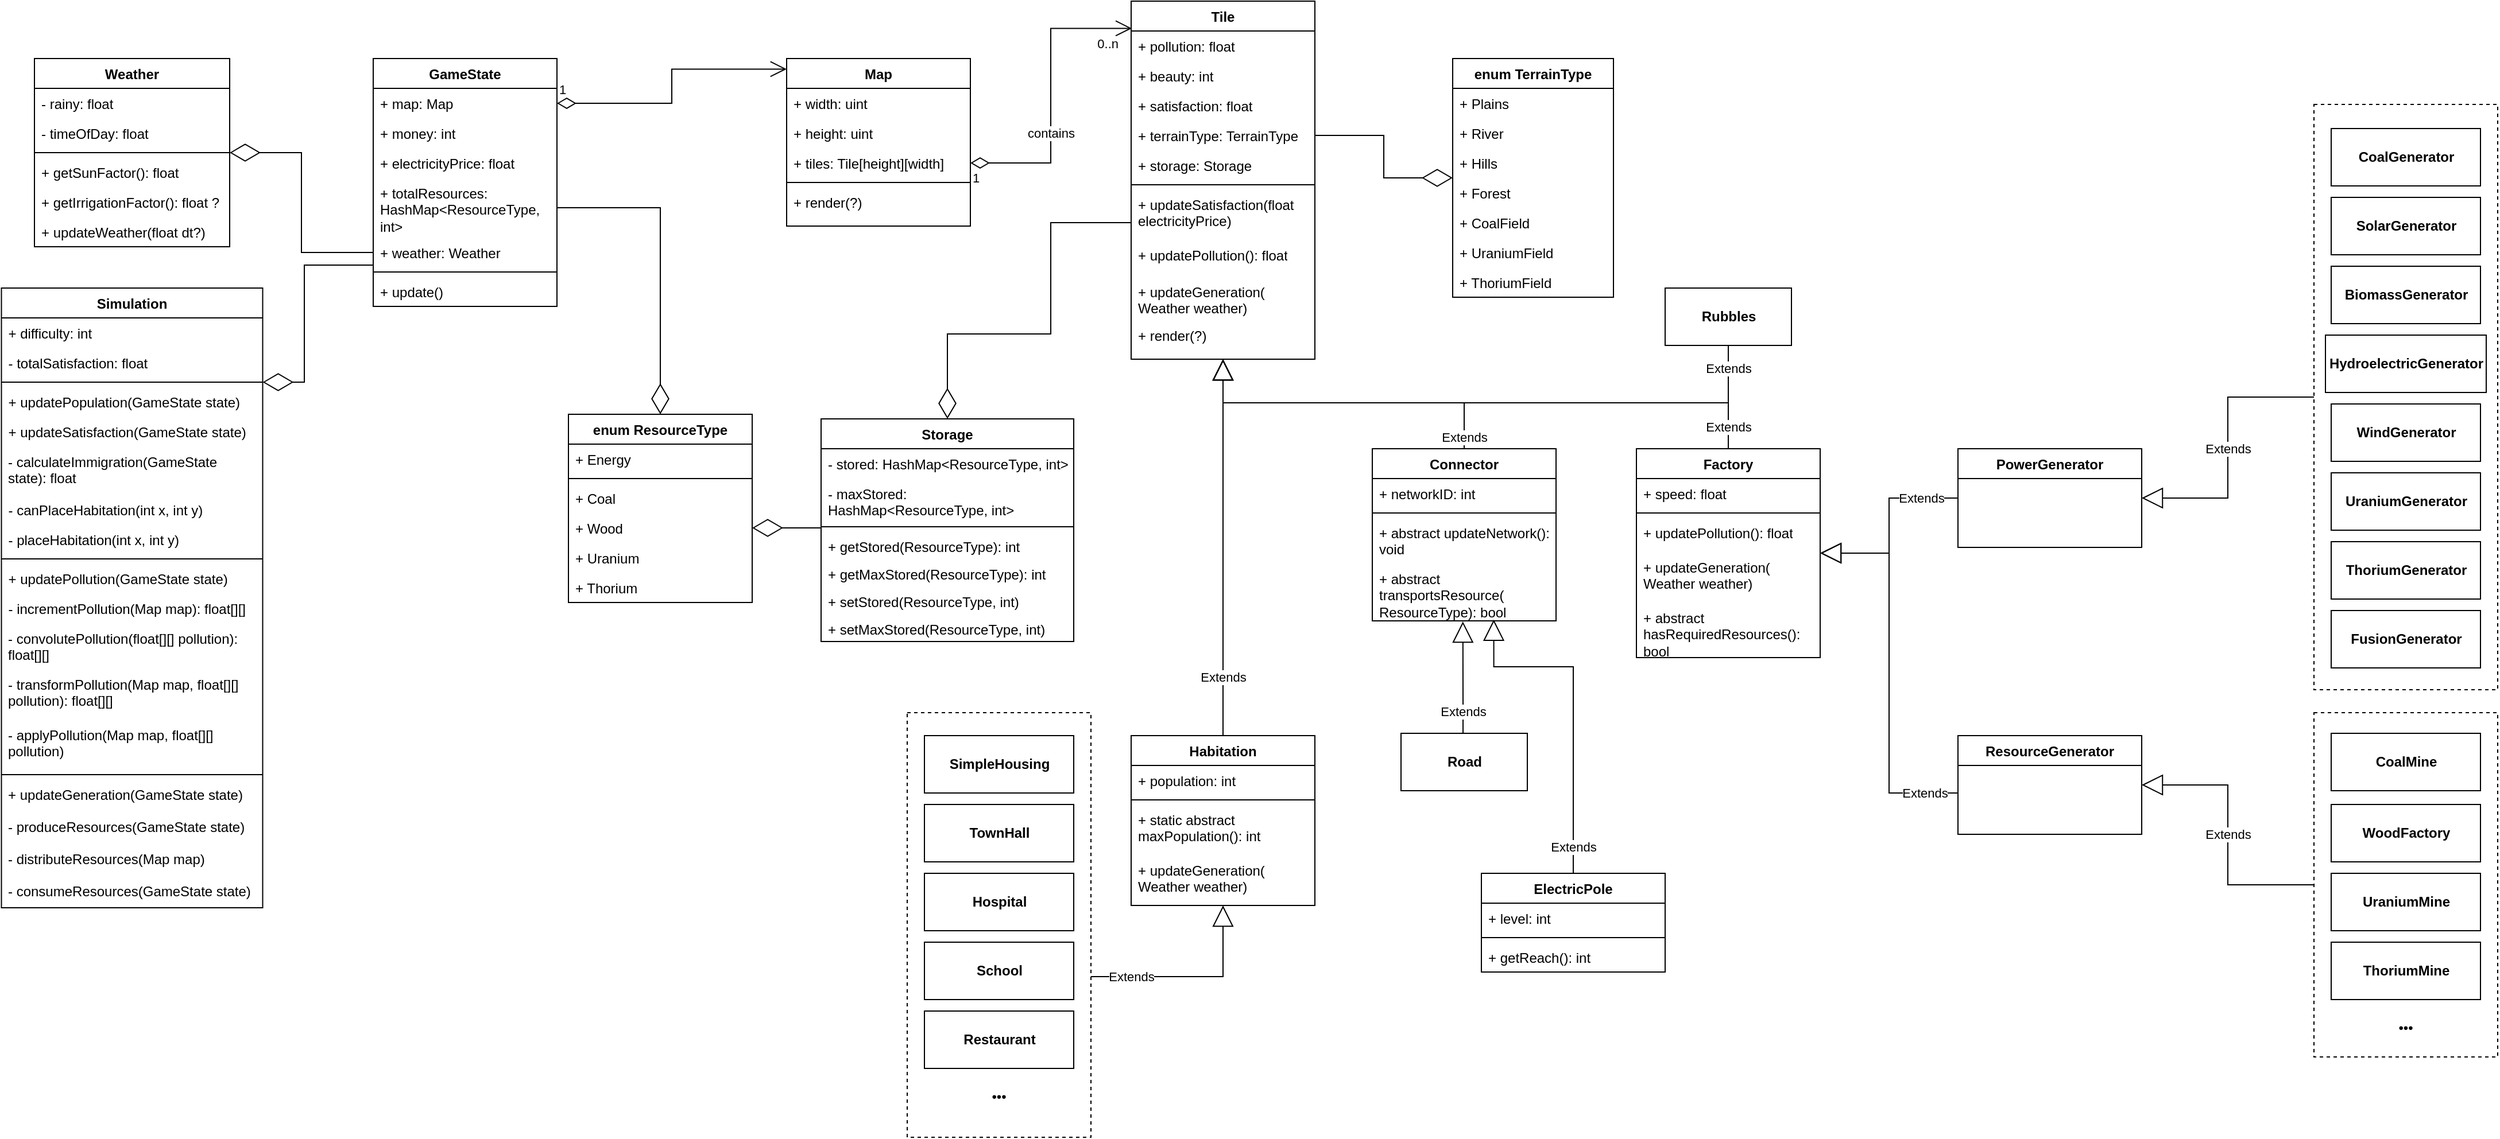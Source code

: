 <mxfile version="13.7.3" type="device"><diagram id="1Tc2qHg6RQ70-UuRrpaF" name="Page-1"><mxGraphModel dx="2523" dy="1009" grid="1" gridSize="10" guides="1" tooltips="1" connect="1" arrows="1" fold="1" page="1" pageScale="1" pageWidth="850" pageHeight="1100" math="0" shadow="0"><root><mxCell id="0"/><mxCell id="1" parent="0"/><mxCell id="ImNPX3SYI-u5hD6JPRb6-58" value="" style="rounded=0;whiteSpace=wrap;html=1;fillColor=none;dashed=1;glass=0;" parent="1" vertex="1"><mxGeometry x="165" y="660" width="160" height="370" as="geometry"/></mxCell><mxCell id="oca9Sa1yXJcPk0tc5qrT-1" value="Tile" style="swimlane;fontStyle=1;align=center;verticalAlign=top;childLayout=stackLayout;horizontal=1;startSize=26;horizontalStack=0;resizeParent=1;resizeParentMax=0;resizeLast=0;collapsible=1;marginBottom=0;" parent="1" vertex="1"><mxGeometry x="360" y="40" width="160" height="312" as="geometry"/></mxCell><mxCell id="oca9Sa1yXJcPk0tc5qrT-2" value="+ pollution: float" style="text;strokeColor=none;fillColor=none;align=left;verticalAlign=top;spacingLeft=4;spacingRight=4;overflow=hidden;rotatable=0;points=[[0,0.5],[1,0.5]];portConstraint=eastwest;" parent="oca9Sa1yXJcPk0tc5qrT-1" vertex="1"><mxGeometry y="26" width="160" height="26" as="geometry"/></mxCell><mxCell id="oca9Sa1yXJcPk0tc5qrT-5" value="+ beauty: int" style="text;strokeColor=none;fillColor=none;align=left;verticalAlign=top;spacingLeft=4;spacingRight=4;overflow=hidden;rotatable=0;points=[[0,0.5],[1,0.5]];portConstraint=eastwest;" parent="oca9Sa1yXJcPk0tc5qrT-1" vertex="1"><mxGeometry y="52" width="160" height="26" as="geometry"/></mxCell><mxCell id="oca9Sa1yXJcPk0tc5qrT-23" value="+ satisfaction: float" style="text;strokeColor=none;fillColor=none;align=left;verticalAlign=top;spacingLeft=4;spacingRight=4;overflow=hidden;rotatable=0;points=[[0,0.5],[1,0.5]];portConstraint=eastwest;" parent="oca9Sa1yXJcPk0tc5qrT-1" vertex="1"><mxGeometry y="78" width="160" height="26" as="geometry"/></mxCell><mxCell id="oca9Sa1yXJcPk0tc5qrT-27" value="+ terrainType: TerrainType" style="text;strokeColor=none;fillColor=none;align=left;verticalAlign=top;spacingLeft=4;spacingRight=4;overflow=hidden;rotatable=0;points=[[0,0.5],[1,0.5]];portConstraint=eastwest;" parent="oca9Sa1yXJcPk0tc5qrT-1" vertex="1"><mxGeometry y="104" width="160" height="26" as="geometry"/></mxCell><mxCell id="ewz8w_JljY_Mc3T5_Evf-39" value="+ storage: Storage" style="text;strokeColor=none;fillColor=none;align=left;verticalAlign=top;spacingLeft=4;spacingRight=4;overflow=hidden;rotatable=0;points=[[0,0.5],[1,0.5]];portConstraint=eastwest;" parent="oca9Sa1yXJcPk0tc5qrT-1" vertex="1"><mxGeometry y="130" width="160" height="26" as="geometry"/></mxCell><mxCell id="oca9Sa1yXJcPk0tc5qrT-3" value="" style="line;strokeWidth=1;fillColor=none;align=left;verticalAlign=middle;spacingTop=-1;spacingLeft=3;spacingRight=3;rotatable=0;labelPosition=right;points=[];portConstraint=eastwest;" parent="oca9Sa1yXJcPk0tc5qrT-1" vertex="1"><mxGeometry y="156" width="160" height="8" as="geometry"/></mxCell><mxCell id="oca9Sa1yXJcPk0tc5qrT-4" value="+ updateSatisfaction(float electricityPrice)" style="text;strokeColor=none;fillColor=none;align=left;verticalAlign=top;spacingLeft=4;spacingRight=4;overflow=hidden;rotatable=0;points=[[0,0.5],[1,0.5]];portConstraint=eastwest;whiteSpace=wrap;" parent="oca9Sa1yXJcPk0tc5qrT-1" vertex="1"><mxGeometry y="164" width="160" height="44" as="geometry"/></mxCell><mxCell id="T_2jq5czEqKKuzjMXgtk-2" value="+ updatePollution(): float" style="text;strokeColor=none;fillColor=none;align=left;verticalAlign=top;spacingLeft=4;spacingRight=4;overflow=hidden;rotatable=0;points=[[0,0.5],[1,0.5]];portConstraint=eastwest;whiteSpace=wrap;" parent="oca9Sa1yXJcPk0tc5qrT-1" vertex="1"><mxGeometry y="208" width="160" height="32" as="geometry"/></mxCell><mxCell id="oca9Sa1yXJcPk0tc5qrT-25" value="+ updateGeneration( Weather weather)" style="text;strokeColor=none;fillColor=none;align=left;verticalAlign=top;spacingLeft=4;spacingRight=4;overflow=hidden;rotatable=0;points=[[0,0.5],[1,0.5]];portConstraint=eastwest;whiteSpace=wrap;" parent="oca9Sa1yXJcPk0tc5qrT-1" vertex="1"><mxGeometry y="240" width="160" height="38" as="geometry"/></mxCell><mxCell id="oca9Sa1yXJcPk0tc5qrT-38" value="+ render(?)" style="text;strokeColor=none;fillColor=none;align=left;verticalAlign=top;spacingLeft=4;spacingRight=4;overflow=hidden;rotatable=0;points=[[0,0.5],[1,0.5]];portConstraint=eastwest;whiteSpace=wrap;" parent="oca9Sa1yXJcPk0tc5qrT-1" vertex="1"><mxGeometry y="278" width="160" height="34" as="geometry"/></mxCell><mxCell id="oca9Sa1yXJcPk0tc5qrT-7" value="Map" style="swimlane;fontStyle=1;align=center;verticalAlign=top;childLayout=stackLayout;horizontal=1;startSize=26;horizontalStack=0;resizeParent=1;resizeParentMax=0;resizeLast=0;collapsible=1;marginBottom=0;" parent="1" vertex="1"><mxGeometry x="60" y="90" width="160" height="146" as="geometry"/></mxCell><mxCell id="oca9Sa1yXJcPk0tc5qrT-8" value="+ width: uint" style="text;strokeColor=none;fillColor=none;align=left;verticalAlign=top;spacingLeft=4;spacingRight=4;overflow=hidden;rotatable=0;points=[[0,0.5],[1,0.5]];portConstraint=eastwest;" parent="oca9Sa1yXJcPk0tc5qrT-7" vertex="1"><mxGeometry y="26" width="160" height="26" as="geometry"/></mxCell><mxCell id="oca9Sa1yXJcPk0tc5qrT-11" value="+ height: uint" style="text;strokeColor=none;fillColor=none;align=left;verticalAlign=top;spacingLeft=4;spacingRight=4;overflow=hidden;rotatable=0;points=[[0,0.5],[1,0.5]];portConstraint=eastwest;" parent="oca9Sa1yXJcPk0tc5qrT-7" vertex="1"><mxGeometry y="52" width="160" height="26" as="geometry"/></mxCell><mxCell id="oca9Sa1yXJcPk0tc5qrT-12" value="+ tiles: Tile[height][width]" style="text;strokeColor=none;fillColor=none;align=left;verticalAlign=top;spacingLeft=4;spacingRight=4;overflow=hidden;rotatable=0;points=[[0,0.5],[1,0.5]];portConstraint=eastwest;" parent="oca9Sa1yXJcPk0tc5qrT-7" vertex="1"><mxGeometry y="78" width="160" height="26" as="geometry"/></mxCell><mxCell id="oca9Sa1yXJcPk0tc5qrT-9" value="" style="line;strokeWidth=1;fillColor=none;align=left;verticalAlign=middle;spacingTop=-1;spacingLeft=3;spacingRight=3;rotatable=0;labelPosition=right;points=[];portConstraint=eastwest;" parent="oca9Sa1yXJcPk0tc5qrT-7" vertex="1"><mxGeometry y="104" width="160" height="8" as="geometry"/></mxCell><mxCell id="sB-Ijaji83JrXFCjCvON-19" value="+ render(?)" style="text;strokeColor=none;fillColor=none;align=left;verticalAlign=top;spacingLeft=4;spacingRight=4;overflow=hidden;rotatable=0;points=[[0,0.5],[1,0.5]];portConstraint=eastwest;whiteSpace=wrap;" vertex="1" parent="oca9Sa1yXJcPk0tc5qrT-7"><mxGeometry y="112" width="160" height="34" as="geometry"/></mxCell><mxCell id="oca9Sa1yXJcPk0tc5qrT-16" value="contains" style="endArrow=open;html=1;endSize=12;startArrow=diamondThin;startSize=14;startFill=0;edgeStyle=orthogonalEdgeStyle;rounded=0;exitX=1;exitY=0.5;exitDx=0;exitDy=0;entryX=0.004;entryY=0.076;entryDx=0;entryDy=0;entryPerimeter=0;" parent="1" source="oca9Sa1yXJcPk0tc5qrT-12" target="oca9Sa1yXJcPk0tc5qrT-1" edge="1"><mxGeometry x="-0.256" relative="1" as="geometry"><mxPoint x="90" y="270" as="sourcePoint"/><mxPoint x="250" y="270" as="targetPoint"/><mxPoint as="offset"/></mxGeometry></mxCell><mxCell id="oca9Sa1yXJcPk0tc5qrT-17" value="1" style="edgeLabel;resizable=0;html=1;align=left;verticalAlign=top;" parent="oca9Sa1yXJcPk0tc5qrT-16" connectable="0" vertex="1"><mxGeometry x="-1" relative="1" as="geometry"/></mxCell><mxCell id="oca9Sa1yXJcPk0tc5qrT-18" value="0..n" style="edgeLabel;resizable=0;html=1;align=right;verticalAlign=top;" parent="oca9Sa1yXJcPk0tc5qrT-16" connectable="0" vertex="1"><mxGeometry x="1" relative="1" as="geometry"><mxPoint x="-11" as="offset"/></mxGeometry></mxCell><mxCell id="oca9Sa1yXJcPk0tc5qrT-19" value="Habitation" style="swimlane;fontStyle=1;align=center;verticalAlign=top;childLayout=stackLayout;horizontal=1;startSize=26;horizontalStack=0;resizeParent=1;resizeParentMax=0;resizeLast=0;collapsible=1;marginBottom=0;" parent="1" vertex="1"><mxGeometry x="360" y="680" width="160" height="148" as="geometry"/></mxCell><mxCell id="oca9Sa1yXJcPk0tc5qrT-20" value="+ population: int" style="text;strokeColor=none;fillColor=none;align=left;verticalAlign=top;spacingLeft=4;spacingRight=4;overflow=hidden;rotatable=0;points=[[0,0.5],[1,0.5]];portConstraint=eastwest;" parent="oca9Sa1yXJcPk0tc5qrT-19" vertex="1"><mxGeometry y="26" width="160" height="26" as="geometry"/></mxCell><mxCell id="oca9Sa1yXJcPk0tc5qrT-21" value="" style="line;strokeWidth=1;fillColor=none;align=left;verticalAlign=middle;spacingTop=-1;spacingLeft=3;spacingRight=3;rotatable=0;labelPosition=right;points=[];portConstraint=eastwest;" parent="oca9Sa1yXJcPk0tc5qrT-19" vertex="1"><mxGeometry y="52" width="160" height="8" as="geometry"/></mxCell><mxCell id="ewz8w_JljY_Mc3T5_Evf-2" value="+ static abstract maxPopulation(): int" style="text;strokeColor=none;fillColor=none;align=left;verticalAlign=top;spacingLeft=4;spacingRight=4;overflow=hidden;rotatable=0;points=[[0,0.5],[1,0.5]];portConstraint=eastwest;whiteSpace=wrap;" parent="oca9Sa1yXJcPk0tc5qrT-19" vertex="1"><mxGeometry y="60" width="160" height="44" as="geometry"/></mxCell><mxCell id="sB-Ijaji83JrXFCjCvON-15" value="+ updateGeneration( Weather weather)" style="text;strokeColor=none;fillColor=none;align=left;verticalAlign=top;spacingLeft=4;spacingRight=4;overflow=hidden;rotatable=0;points=[[0,0.5],[1,0.5]];portConstraint=eastwest;whiteSpace=wrap;" vertex="1" parent="oca9Sa1yXJcPk0tc5qrT-19"><mxGeometry y="104" width="160" height="44" as="geometry"/></mxCell><mxCell id="oca9Sa1yXJcPk0tc5qrT-26" value="Extends" style="endArrow=block;endSize=16;endFill=0;html=1;rounded=0;edgeStyle=orthogonalEdgeStyle;exitX=0.5;exitY=0;exitDx=0;exitDy=0;" parent="1" source="oca9Sa1yXJcPk0tc5qrT-19" target="oca9Sa1yXJcPk0tc5qrT-1" edge="1"><mxGeometry x="-0.688" width="160" relative="1" as="geometry"><mxPoint x="610" y="140" as="sourcePoint"/><mxPoint x="460" y="290" as="targetPoint"/><mxPoint as="offset"/></mxGeometry></mxCell><mxCell id="oca9Sa1yXJcPk0tc5qrT-29" value="" style="endArrow=diamondThin;endFill=0;endSize=24;html=1;rounded=0;edgeStyle=orthogonalEdgeStyle;exitX=1;exitY=0.5;exitDx=0;exitDy=0;" parent="1" source="oca9Sa1yXJcPk0tc5qrT-27" target="oca9Sa1yXJcPk0tc5qrT-30" edge="1"><mxGeometry width="160" relative="1" as="geometry"><mxPoint x="570" y="200" as="sourcePoint"/><mxPoint x="625" y="90" as="targetPoint"/></mxGeometry></mxCell><mxCell id="oca9Sa1yXJcPk0tc5qrT-30" value="enum TerrainType" style="swimlane;fontStyle=1;childLayout=stackLayout;horizontal=1;startSize=26;fillColor=none;horizontalStack=0;resizeParent=1;resizeParentMax=0;resizeLast=0;collapsible=1;marginBottom=0;" parent="1" vertex="1"><mxGeometry x="640" y="90" width="140" height="208" as="geometry"/></mxCell><mxCell id="oca9Sa1yXJcPk0tc5qrT-31" value="+ Plains" style="text;strokeColor=none;fillColor=none;align=left;verticalAlign=top;spacingLeft=4;spacingRight=4;overflow=hidden;rotatable=0;points=[[0,0.5],[1,0.5]];portConstraint=eastwest;" parent="oca9Sa1yXJcPk0tc5qrT-30" vertex="1"><mxGeometry y="26" width="140" height="26" as="geometry"/></mxCell><mxCell id="oca9Sa1yXJcPk0tc5qrT-32" value="+ River" style="text;strokeColor=none;fillColor=none;align=left;verticalAlign=top;spacingLeft=4;spacingRight=4;overflow=hidden;rotatable=0;points=[[0,0.5],[1,0.5]];portConstraint=eastwest;" parent="oca9Sa1yXJcPk0tc5qrT-30" vertex="1"><mxGeometry y="52" width="140" height="26" as="geometry"/></mxCell><mxCell id="oca9Sa1yXJcPk0tc5qrT-33" value="+ Hills" style="text;strokeColor=none;fillColor=none;align=left;verticalAlign=top;spacingLeft=4;spacingRight=4;overflow=hidden;rotatable=0;points=[[0,0.5],[1,0.5]];portConstraint=eastwest;" parent="oca9Sa1yXJcPk0tc5qrT-30" vertex="1"><mxGeometry y="78" width="140" height="26" as="geometry"/></mxCell><mxCell id="ewz8w_JljY_Mc3T5_Evf-47" value="+ Forest" style="text;strokeColor=none;fillColor=none;align=left;verticalAlign=top;spacingLeft=4;spacingRight=4;overflow=hidden;rotatable=0;points=[[0,0.5],[1,0.5]];portConstraint=eastwest;" parent="oca9Sa1yXJcPk0tc5qrT-30" vertex="1"><mxGeometry y="104" width="140" height="26" as="geometry"/></mxCell><mxCell id="oca9Sa1yXJcPk0tc5qrT-34" value="+ CoalField" style="text;strokeColor=none;fillColor=none;align=left;verticalAlign=top;spacingLeft=4;spacingRight=4;overflow=hidden;rotatable=0;points=[[0,0.5],[1,0.5]];portConstraint=eastwest;" parent="oca9Sa1yXJcPk0tc5qrT-30" vertex="1"><mxGeometry y="130" width="140" height="26" as="geometry"/></mxCell><mxCell id="ewz8w_JljY_Mc3T5_Evf-45" value="+ UraniumField" style="text;strokeColor=none;fillColor=none;align=left;verticalAlign=top;spacingLeft=4;spacingRight=4;overflow=hidden;rotatable=0;points=[[0,0.5],[1,0.5]];portConstraint=eastwest;" parent="oca9Sa1yXJcPk0tc5qrT-30" vertex="1"><mxGeometry y="156" width="140" height="26" as="geometry"/></mxCell><mxCell id="ewz8w_JljY_Mc3T5_Evf-46" value="+ ThoriumField" style="text;strokeColor=none;fillColor=none;align=left;verticalAlign=top;spacingLeft=4;spacingRight=4;overflow=hidden;rotatable=0;points=[[0,0.5],[1,0.5]];portConstraint=eastwest;" parent="oca9Sa1yXJcPk0tc5qrT-30" vertex="1"><mxGeometry y="182" width="140" height="26" as="geometry"/></mxCell><mxCell id="ewz8w_JljY_Mc3T5_Evf-3" value="GameState" style="swimlane;fontStyle=1;align=center;verticalAlign=top;childLayout=stackLayout;horizontal=1;startSize=26;horizontalStack=0;resizeParent=1;resizeParentMax=0;resizeLast=0;collapsible=1;marginBottom=0;" parent="1" vertex="1"><mxGeometry x="-300" y="90" width="160" height="216" as="geometry"/></mxCell><mxCell id="ewz8w_JljY_Mc3T5_Evf-4" value="+ map: Map" style="text;strokeColor=none;fillColor=none;align=left;verticalAlign=top;spacingLeft=4;spacingRight=4;overflow=hidden;rotatable=0;points=[[0,0.5],[1,0.5]];portConstraint=eastwest;" parent="ewz8w_JljY_Mc3T5_Evf-3" vertex="1"><mxGeometry y="26" width="160" height="26" as="geometry"/></mxCell><mxCell id="ewz8w_JljY_Mc3T5_Evf-7" value="+ money: int" style="text;strokeColor=none;fillColor=none;align=left;verticalAlign=top;spacingLeft=4;spacingRight=4;overflow=hidden;rotatable=0;points=[[0,0.5],[1,0.5]];portConstraint=eastwest;" parent="ewz8w_JljY_Mc3T5_Evf-3" vertex="1"><mxGeometry y="52" width="160" height="26" as="geometry"/></mxCell><mxCell id="sB-Ijaji83JrXFCjCvON-18" value="+ electricityPrice: float" style="text;strokeColor=none;fillColor=none;align=left;verticalAlign=top;spacingLeft=4;spacingRight=4;overflow=hidden;rotatable=0;points=[[0,0.5],[1,0.5]];portConstraint=eastwest;" vertex="1" parent="ewz8w_JljY_Mc3T5_Evf-3"><mxGeometry y="78" width="160" height="26" as="geometry"/></mxCell><mxCell id="ewz8w_JljY_Mc3T5_Evf-8" value="+ totalResources: HashMap&lt;ResourceType, int&gt;" style="text;strokeColor=none;fillColor=none;align=left;verticalAlign=top;spacingLeft=4;spacingRight=4;overflow=hidden;rotatable=0;points=[[0,0.5],[1,0.5]];portConstraint=eastwest;whiteSpace=wrap;" parent="ewz8w_JljY_Mc3T5_Evf-3" vertex="1"><mxGeometry y="104" width="160" height="52" as="geometry"/></mxCell><mxCell id="ImNPX3SYI-u5hD6JPRb6-31" value="+ weather: Weather" style="text;strokeColor=none;fillColor=none;align=left;verticalAlign=top;spacingLeft=4;spacingRight=4;overflow=hidden;rotatable=0;points=[[0,0.5],[1,0.5]];portConstraint=eastwest;" parent="ewz8w_JljY_Mc3T5_Evf-3" vertex="1"><mxGeometry y="156" width="160" height="26" as="geometry"/></mxCell><mxCell id="ewz8w_JljY_Mc3T5_Evf-5" value="" style="line;strokeWidth=1;fillColor=none;align=left;verticalAlign=middle;spacingTop=-1;spacingLeft=3;spacingRight=3;rotatable=0;labelPosition=right;points=[];portConstraint=eastwest;" parent="ewz8w_JljY_Mc3T5_Evf-3" vertex="1"><mxGeometry y="182" width="160" height="8" as="geometry"/></mxCell><mxCell id="ewz8w_JljY_Mc3T5_Evf-6" value="+ update()" style="text;strokeColor=none;fillColor=none;align=left;verticalAlign=top;spacingLeft=4;spacingRight=4;overflow=hidden;rotatable=0;points=[[0,0.5],[1,0.5]];portConstraint=eastwest;" parent="ewz8w_JljY_Mc3T5_Evf-3" vertex="1"><mxGeometry y="190" width="160" height="26" as="geometry"/></mxCell><mxCell id="ewz8w_JljY_Mc3T5_Evf-15" value="1" style="endArrow=open;html=1;endSize=12;startArrow=diamondThin;startSize=14;startFill=0;edgeStyle=orthogonalEdgeStyle;align=left;verticalAlign=bottom;rounded=0;exitX=1;exitY=0.5;exitDx=0;exitDy=0;entryX=0;entryY=0.063;entryDx=0;entryDy=0;entryPerimeter=0;" parent="1" source="ewz8w_JljY_Mc3T5_Evf-4" target="oca9Sa1yXJcPk0tc5qrT-7" edge="1"><mxGeometry x="-1" y="3" relative="1" as="geometry"><mxPoint x="-150" y="370" as="sourcePoint"/><mxPoint x="10" y="370" as="targetPoint"/></mxGeometry></mxCell><mxCell id="ewz8w_JljY_Mc3T5_Evf-16" value="enum ResourceType" style="swimlane;fontStyle=1;align=center;verticalAlign=top;childLayout=stackLayout;horizontal=1;startSize=26;horizontalStack=0;resizeParent=1;resizeParentMax=0;resizeLast=0;collapsible=1;marginBottom=0;" parent="1" vertex="1"><mxGeometry x="-130" y="400" width="160" height="164" as="geometry"/></mxCell><mxCell id="sB-Ijaji83JrXFCjCvON-26" value="+ Energy" style="text;strokeColor=none;fillColor=none;align=left;verticalAlign=top;spacingLeft=4;spacingRight=4;overflow=hidden;rotatable=0;points=[[0,0.5],[1,0.5]];portConstraint=eastwest;" vertex="1" parent="ewz8w_JljY_Mc3T5_Evf-16"><mxGeometry y="26" width="160" height="26" as="geometry"/></mxCell><mxCell id="sB-Ijaji83JrXFCjCvON-27" value="" style="line;strokeWidth=1;fillColor=none;align=left;verticalAlign=middle;spacingTop=-1;spacingLeft=3;spacingRight=3;rotatable=0;labelPosition=right;points=[];portConstraint=eastwest;" vertex="1" parent="ewz8w_JljY_Mc3T5_Evf-16"><mxGeometry y="52" width="160" height="8" as="geometry"/></mxCell><mxCell id="ewz8w_JljY_Mc3T5_Evf-22" value="+ Coal" style="text;strokeColor=none;fillColor=none;align=left;verticalAlign=top;spacingLeft=4;spacingRight=4;overflow=hidden;rotatable=0;points=[[0,0.5],[1,0.5]];portConstraint=eastwest;" parent="ewz8w_JljY_Mc3T5_Evf-16" vertex="1"><mxGeometry y="60" width="160" height="26" as="geometry"/></mxCell><mxCell id="ewz8w_JljY_Mc3T5_Evf-21" value="+ Wood" style="text;strokeColor=none;fillColor=none;align=left;verticalAlign=top;spacingLeft=4;spacingRight=4;overflow=hidden;rotatable=0;points=[[0,0.5],[1,0.5]];portConstraint=eastwest;" parent="ewz8w_JljY_Mc3T5_Evf-16" vertex="1"><mxGeometry y="86" width="160" height="26" as="geometry"/></mxCell><mxCell id="ewz8w_JljY_Mc3T5_Evf-20" value="+ Uranium" style="text;strokeColor=none;fillColor=none;align=left;verticalAlign=top;spacingLeft=4;spacingRight=4;overflow=hidden;rotatable=0;points=[[0,0.5],[1,0.5]];portConstraint=eastwest;" parent="ewz8w_JljY_Mc3T5_Evf-16" vertex="1"><mxGeometry y="112" width="160" height="26" as="geometry"/></mxCell><mxCell id="ewz8w_JljY_Mc3T5_Evf-17" value="+ Thorium" style="text;strokeColor=none;fillColor=none;align=left;verticalAlign=top;spacingLeft=4;spacingRight=4;overflow=hidden;rotatable=0;points=[[0,0.5],[1,0.5]];portConstraint=eastwest;" parent="ewz8w_JljY_Mc3T5_Evf-16" vertex="1"><mxGeometry y="138" width="160" height="26" as="geometry"/></mxCell><mxCell id="ewz8w_JljY_Mc3T5_Evf-26" value="" style="endArrow=diamondThin;endFill=0;endSize=24;html=1;rounded=0;edgeStyle=orthogonalEdgeStyle;exitX=1;exitY=0.5;exitDx=0;exitDy=0;entryX=0.5;entryY=0;entryDx=0;entryDy=0;" parent="1" source="ewz8w_JljY_Mc3T5_Evf-8" target="ewz8w_JljY_Mc3T5_Evf-16" edge="1"><mxGeometry width="160" relative="1" as="geometry"><mxPoint x="-100" y="359.3" as="sourcePoint"/><mxPoint x="17.76" y="254.0" as="targetPoint"/></mxGeometry></mxCell><mxCell id="ewz8w_JljY_Mc3T5_Evf-31" value="Storage" style="swimlane;fontStyle=1;align=center;verticalAlign=top;childLayout=stackLayout;horizontal=1;startSize=26;horizontalStack=0;resizeParent=1;resizeParentMax=0;resizeLast=0;collapsible=1;marginBottom=0;" parent="1" vertex="1"><mxGeometry x="90" y="404" width="220" height="194" as="geometry"/></mxCell><mxCell id="ewz8w_JljY_Mc3T5_Evf-43" value="- stored: HashMap&lt;ResourceType, int&gt;" style="text;strokeColor=none;fillColor=none;align=left;verticalAlign=top;spacingLeft=4;spacingRight=4;overflow=hidden;rotatable=0;points=[[0,0.5],[1,0.5]];portConstraint=eastwest;" parent="ewz8w_JljY_Mc3T5_Evf-31" vertex="1"><mxGeometry y="26" width="220" height="26" as="geometry"/></mxCell><mxCell id="ewz8w_JljY_Mc3T5_Evf-44" value="- maxStored: HashMap&lt;ResourceType, int&gt;" style="text;strokeColor=none;fillColor=none;align=left;verticalAlign=top;spacingLeft=4;spacingRight=4;overflow=hidden;rotatable=0;points=[[0,0.5],[1,0.5]];portConstraint=eastwest;whiteSpace=wrap;" parent="ewz8w_JljY_Mc3T5_Evf-31" vertex="1"><mxGeometry y="52" width="220" height="38" as="geometry"/></mxCell><mxCell id="ewz8w_JljY_Mc3T5_Evf-42" value="" style="line;strokeWidth=1;fillColor=none;align=left;verticalAlign=middle;spacingTop=-1;spacingLeft=3;spacingRight=3;rotatable=0;labelPosition=right;points=[];portConstraint=eastwest;" parent="ewz8w_JljY_Mc3T5_Evf-31" vertex="1"><mxGeometry y="90" width="220" height="8" as="geometry"/></mxCell><mxCell id="ewz8w_JljY_Mc3T5_Evf-34" value="+ getStored(ResourceType): int" style="text;strokeColor=none;fillColor=none;align=left;verticalAlign=top;spacingLeft=4;spacingRight=4;overflow=hidden;rotatable=0;points=[[0,0.5],[1,0.5]];portConstraint=eastwest;whiteSpace=wrap;" parent="ewz8w_JljY_Mc3T5_Evf-31" vertex="1"><mxGeometry y="98" width="220" height="24" as="geometry"/></mxCell><mxCell id="ewz8w_JljY_Mc3T5_Evf-32" value="+ getMaxStored(ResourceType): int" style="text;strokeColor=none;fillColor=none;align=left;verticalAlign=top;spacingLeft=4;spacingRight=4;overflow=hidden;rotatable=0;points=[[0,0.5],[1,0.5]];portConstraint=eastwest;whiteSpace=wrap;" parent="ewz8w_JljY_Mc3T5_Evf-31" vertex="1"><mxGeometry y="122" width="220" height="24" as="geometry"/></mxCell><mxCell id="ewz8w_JljY_Mc3T5_Evf-36" value="+ setStored(ResourceType, int)" style="text;strokeColor=none;fillColor=none;align=left;verticalAlign=top;spacingLeft=4;spacingRight=4;overflow=hidden;rotatable=0;points=[[0,0.5],[1,0.5]];portConstraint=eastwest;whiteSpace=wrap;" parent="ewz8w_JljY_Mc3T5_Evf-31" vertex="1"><mxGeometry y="146" width="220" height="24" as="geometry"/></mxCell><mxCell id="ewz8w_JljY_Mc3T5_Evf-38" value="+ setMaxStored(ResourceType, int)" style="text;strokeColor=none;fillColor=none;align=left;verticalAlign=top;spacingLeft=4;spacingRight=4;overflow=hidden;rotatable=0;points=[[0,0.5],[1,0.5]];portConstraint=eastwest;whiteSpace=wrap;" parent="ewz8w_JljY_Mc3T5_Evf-31" vertex="1"><mxGeometry y="170" width="220" height="24" as="geometry"/></mxCell><mxCell id="ewz8w_JljY_Mc3T5_Evf-37" value="" style="endArrow=diamondThin;endFill=0;endSize=24;html=1;rounded=0;edgeStyle=orthogonalEdgeStyle;" parent="1" source="ewz8w_JljY_Mc3T5_Evf-31" target="ewz8w_JljY_Mc3T5_Evf-21" edge="1"><mxGeometry width="160" relative="1" as="geometry"><mxPoint x="-130" y="204" as="sourcePoint"/><mxPoint x="-40" y="410" as="targetPoint"/><Array as="points"><mxPoint x="80" y="499"/><mxPoint x="80" y="499"/></Array></mxGeometry></mxCell><mxCell id="ewz8w_JljY_Mc3T5_Evf-40" value="" style="endArrow=diamondThin;endFill=0;endSize=24;html=1;rounded=0;edgeStyle=orthogonalEdgeStyle;exitX=0;exitY=0.5;exitDx=0;exitDy=0;entryX=0.5;entryY=0;entryDx=0;entryDy=0;" parent="1" source="ewz8w_JljY_Mc3T5_Evf-39" target="ewz8w_JljY_Mc3T5_Evf-31" edge="1"><mxGeometry width="160" relative="1" as="geometry"><mxPoint x="530" y="217" as="sourcePoint"/><mxPoint x="280" y="380" as="targetPoint"/><Array as="points"><mxPoint x="290" y="233"/><mxPoint x="290" y="330"/><mxPoint x="200" y="330"/></Array></mxGeometry></mxCell><mxCell id="ewz8w_JljY_Mc3T5_Evf-48" value="Connector" style="swimlane;fontStyle=1;align=center;verticalAlign=top;childLayout=stackLayout;horizontal=1;startSize=26;horizontalStack=0;resizeParent=1;resizeParentMax=0;resizeLast=0;collapsible=1;marginBottom=0;" parent="1" vertex="1"><mxGeometry x="570" y="430" width="160" height="150" as="geometry"/></mxCell><mxCell id="ewz8w_JljY_Mc3T5_Evf-52" value="+ networkID: int" style="text;strokeColor=none;fillColor=none;align=left;verticalAlign=top;spacingLeft=4;spacingRight=4;overflow=hidden;rotatable=0;points=[[0,0.5],[1,0.5]];portConstraint=eastwest;" parent="ewz8w_JljY_Mc3T5_Evf-48" vertex="1"><mxGeometry y="26" width="160" height="26" as="geometry"/></mxCell><mxCell id="ewz8w_JljY_Mc3T5_Evf-54" value="" style="line;strokeWidth=1;fillColor=none;align=left;verticalAlign=middle;spacingTop=-1;spacingLeft=3;spacingRight=3;rotatable=0;labelPosition=right;points=[];portConstraint=eastwest;" parent="ewz8w_JljY_Mc3T5_Evf-48" vertex="1"><mxGeometry y="52" width="160" height="8" as="geometry"/></mxCell><mxCell id="ewz8w_JljY_Mc3T5_Evf-55" value="+ abstract updateNetwork(): void" style="text;strokeColor=none;fillColor=none;align=left;verticalAlign=top;spacingLeft=4;spacingRight=4;overflow=hidden;rotatable=0;points=[[0,0.5],[1,0.5]];portConstraint=eastwest;whiteSpace=wrap;" parent="ewz8w_JljY_Mc3T5_Evf-48" vertex="1"><mxGeometry y="60" width="160" height="40" as="geometry"/></mxCell><mxCell id="ewz8w_JljY_Mc3T5_Evf-67" value="+ abstract transportsResource( ResourceType): bool" style="text;strokeColor=none;fillColor=none;align=left;verticalAlign=top;spacingLeft=4;spacingRight=4;overflow=hidden;rotatable=0;points=[[0,0.5],[1,0.5]];portConstraint=eastwest;whiteSpace=wrap;" parent="ewz8w_JljY_Mc3T5_Evf-48" vertex="1"><mxGeometry y="100" width="160" height="50" as="geometry"/></mxCell><mxCell id="ewz8w_JljY_Mc3T5_Evf-53" value="Extends" style="endArrow=block;endSize=16;endFill=0;html=1;rounded=0;edgeStyle=orthogonalEdgeStyle;" parent="1" source="ewz8w_JljY_Mc3T5_Evf-48" target="oca9Sa1yXJcPk0tc5qrT-1" edge="1"><mxGeometry x="-0.927" width="160" relative="1" as="geometry"><mxPoint x="450" y="440" as="sourcePoint"/><mxPoint x="450" y="376.0" as="targetPoint"/><mxPoint as="offset"/><Array as="points"><mxPoint x="650" y="390"/><mxPoint x="440" y="390"/></Array></mxGeometry></mxCell><mxCell id="ewz8w_JljY_Mc3T5_Evf-56" value="&lt;b&gt;Road&lt;/b&gt;" style="html=1;" parent="1" vertex="1"><mxGeometry x="595" y="678" width="110" height="50" as="geometry"/></mxCell><mxCell id="ewz8w_JljY_Mc3T5_Evf-65" value="Extends" style="endArrow=block;endSize=16;endFill=0;html=1;rounded=0;edgeStyle=orthogonalEdgeStyle;entryX=0.493;entryY=1.011;entryDx=0;entryDy=0;entryPerimeter=0;" parent="1" source="ewz8w_JljY_Mc3T5_Evf-56" target="ewz8w_JljY_Mc3T5_Evf-67" edge="1"><mxGeometry x="-0.612" width="160" relative="1" as="geometry"><mxPoint x="520" y="680" as="sourcePoint"/><mxPoint x="680" y="590" as="targetPoint"/><Array as="points"><mxPoint x="649" y="650"/><mxPoint x="649" y="650"/></Array><mxPoint as="offset"/></mxGeometry></mxCell><mxCell id="ewz8w_JljY_Mc3T5_Evf-66" value="Extends" style="endArrow=block;endSize=16;endFill=0;html=1;rounded=0;edgeStyle=orthogonalEdgeStyle;exitX=0.5;exitY=0;exitDx=0;exitDy=0;entryX=0.661;entryY=0.977;entryDx=0;entryDy=0;entryPerimeter=0;" parent="1" source="ewz8w_JljY_Mc3T5_Evf-58" target="ewz8w_JljY_Mc3T5_Evf-67" edge="1"><mxGeometry x="-0.842" width="160" relative="1" as="geometry"><mxPoint x="635" y="608" as="sourcePoint"/><mxPoint x="650" y="530" as="targetPoint"/><mxPoint as="offset"/><Array as="points"><mxPoint x="745" y="620"/><mxPoint x="676" y="620"/></Array></mxGeometry></mxCell><mxCell id="ImNPX3SYI-u5hD6JPRb6-6" value="Factory" style="swimlane;fontStyle=1;align=center;verticalAlign=top;childLayout=stackLayout;horizontal=1;startSize=26;horizontalStack=0;resizeParent=1;resizeParentMax=0;resizeLast=0;collapsible=1;marginBottom=0;" parent="1" vertex="1"><mxGeometry x="800" y="430" width="160" height="182" as="geometry"/></mxCell><mxCell id="ImNPX3SYI-u5hD6JPRb6-7" value="+ speed: float" style="text;strokeColor=none;fillColor=none;align=left;verticalAlign=top;spacingLeft=4;spacingRight=4;overflow=hidden;rotatable=0;points=[[0,0.5],[1,0.5]];portConstraint=eastwest;" parent="ImNPX3SYI-u5hD6JPRb6-6" vertex="1"><mxGeometry y="26" width="160" height="26" as="geometry"/></mxCell><mxCell id="ImNPX3SYI-u5hD6JPRb6-8" value="" style="line;strokeWidth=1;fillColor=none;align=left;verticalAlign=middle;spacingTop=-1;spacingLeft=3;spacingRight=3;rotatable=0;labelPosition=right;points=[];portConstraint=eastwest;" parent="ImNPX3SYI-u5hD6JPRb6-6" vertex="1"><mxGeometry y="52" width="160" height="8" as="geometry"/></mxCell><mxCell id="ImNPX3SYI-u5hD6JPRb6-9" value="+ updatePollution(): float" style="text;strokeColor=none;fillColor=none;align=left;verticalAlign=top;spacingLeft=4;spacingRight=4;overflow=hidden;rotatable=0;points=[[0,0.5],[1,0.5]];portConstraint=eastwest;whiteSpace=wrap;" parent="ImNPX3SYI-u5hD6JPRb6-6" vertex="1"><mxGeometry y="60" width="160" height="30" as="geometry"/></mxCell><mxCell id="ImNPX3SYI-u5hD6JPRb6-10" value="+ updateGeneration( Weather weather)" style="text;strokeColor=none;fillColor=none;align=left;verticalAlign=top;spacingLeft=4;spacingRight=4;overflow=hidden;rotatable=0;points=[[0,0.5],[1,0.5]];portConstraint=eastwest;whiteSpace=wrap;" parent="ImNPX3SYI-u5hD6JPRb6-6" vertex="1"><mxGeometry y="90" width="160" height="44" as="geometry"/></mxCell><mxCell id="ImNPX3SYI-u5hD6JPRb6-61" value="+ abstract hasRequiredResources(): bool" style="text;strokeColor=none;fillColor=none;align=left;verticalAlign=top;spacingLeft=4;spacingRight=4;overflow=hidden;rotatable=0;points=[[0,0.5],[1,0.5]];portConstraint=eastwest;whiteSpace=wrap;" parent="ImNPX3SYI-u5hD6JPRb6-6" vertex="1"><mxGeometry y="134" width="160" height="48" as="geometry"/></mxCell><mxCell id="ImNPX3SYI-u5hD6JPRb6-11" value="Extends" style="endArrow=block;endSize=16;endFill=0;html=1;rounded=0;edgeStyle=orthogonalEdgeStyle;exitX=0.5;exitY=0;exitDx=0;exitDy=0;" parent="1" source="ImNPX3SYI-u5hD6JPRb6-6" target="oca9Sa1yXJcPk0tc5qrT-1" edge="1"><mxGeometry x="-0.927" width="160" relative="1" as="geometry"><mxPoint x="660" y="440" as="sourcePoint"/><mxPoint x="449.84" y="360.714" as="targetPoint"/><mxPoint as="offset"/><Array as="points"><mxPoint x="880" y="390"/><mxPoint x="440" y="390"/></Array></mxGeometry></mxCell><mxCell id="ImNPX3SYI-u5hD6JPRb6-32" value="" style="endArrow=diamondThin;endFill=0;endSize=24;html=1;rounded=0;edgeStyle=orthogonalEdgeStyle;exitX=0;exitY=0.5;exitDx=0;exitDy=0;" parent="1" source="ImNPX3SYI-u5hD6JPRb6-31" target="ImNPX3SYI-u5hD6JPRb6-24" edge="1"><mxGeometry width="160" relative="1" as="geometry"><mxPoint x="-130" y="204.0" as="sourcePoint"/><mxPoint x="-40" y="410" as="targetPoint"/></mxGeometry></mxCell><mxCell id="ImNPX3SYI-u5hD6JPRb6-40" value="" style="group" parent="1" vertex="1" connectable="0"><mxGeometry x="1390" y="140" width="160" height="500" as="geometry"/></mxCell><mxCell id="ImNPX3SYI-u5hD6JPRb6-39" value="" style="rounded=0;whiteSpace=wrap;html=1;fillColor=none;dashed=1;glass=0;" parent="ImNPX3SYI-u5hD6JPRb6-40" vertex="1"><mxGeometry y="-10" width="160" height="510" as="geometry"/></mxCell><mxCell id="ImNPX3SYI-u5hD6JPRb6-16" value="&lt;b&gt;CoalGenerator&lt;/b&gt;" style="html=1;" parent="ImNPX3SYI-u5hD6JPRb6-40" vertex="1"><mxGeometry x="15" y="11" width="130" height="50" as="geometry"/></mxCell><mxCell id="ImNPX3SYI-u5hD6JPRb6-17" value="&lt;b&gt;SolarGenerator&lt;/b&gt;" style="html=1;" parent="ImNPX3SYI-u5hD6JPRb6-40" vertex="1"><mxGeometry x="15" y="71" width="130" height="50" as="geometry"/></mxCell><mxCell id="ImNPX3SYI-u5hD6JPRb6-18" value="&lt;b&gt;BiomassGenerator&lt;/b&gt;" style="html=1;" parent="ImNPX3SYI-u5hD6JPRb6-40" vertex="1"><mxGeometry x="15" y="131" width="130" height="50" as="geometry"/></mxCell><mxCell id="ImNPX3SYI-u5hD6JPRb6-33" value="&lt;b&gt;HydroelectricGenerator&lt;/b&gt;" style="html=1;" parent="ImNPX3SYI-u5hD6JPRb6-40" vertex="1"><mxGeometry x="10" y="191" width="140" height="50" as="geometry"/></mxCell><mxCell id="ImNPX3SYI-u5hD6JPRb6-34" value="&lt;b&gt;WindGenerator&lt;/b&gt;" style="html=1;" parent="ImNPX3SYI-u5hD6JPRb6-40" vertex="1"><mxGeometry x="15" y="251" width="130" height="50" as="geometry"/></mxCell><mxCell id="ImNPX3SYI-u5hD6JPRb6-35" value="&lt;b&gt;UraniumGenerator&lt;/b&gt;" style="html=1;" parent="ImNPX3SYI-u5hD6JPRb6-40" vertex="1"><mxGeometry x="15" y="311" width="130" height="50" as="geometry"/></mxCell><mxCell id="ImNPX3SYI-u5hD6JPRb6-36" value="&lt;b&gt;ThoriumGenerator&lt;/b&gt;" style="html=1;" parent="ImNPX3SYI-u5hD6JPRb6-40" vertex="1"><mxGeometry x="15" y="371" width="130" height="50" as="geometry"/></mxCell><mxCell id="ImNPX3SYI-u5hD6JPRb6-37" value="&lt;b&gt;FusionGenerator&lt;/b&gt;" style="html=1;" parent="ImNPX3SYI-u5hD6JPRb6-40" vertex="1"><mxGeometry x="15" y="431" width="130" height="50" as="geometry"/></mxCell><mxCell id="ImNPX3SYI-u5hD6JPRb6-41" value="Extends" style="endArrow=block;endSize=16;endFill=0;html=1;rounded=0;edgeStyle=orthogonalEdgeStyle;" parent="1" source="ImNPX3SYI-u5hD6JPRb6-39" target="ImNPX3SYI-u5hD6JPRb6-67" edge="1"><mxGeometry x="0.006" width="160" relative="1" as="geometry"><mxPoint x="890" y="440" as="sourcePoint"/><mxPoint x="450" y="360.0" as="targetPoint"/><mxPoint as="offset"/></mxGeometry></mxCell><mxCell id="ImNPX3SYI-u5hD6JPRb6-42" value="&lt;b&gt;SimpleHousing&lt;/b&gt;" style="html=1;" parent="1" vertex="1"><mxGeometry x="180" y="680" width="130" height="50" as="geometry"/></mxCell><mxCell id="ImNPX3SYI-u5hD6JPRb6-43" value="&lt;b&gt;TownHall&lt;/b&gt;" style="html=1;" parent="1" vertex="1"><mxGeometry x="180" y="740" width="130" height="50" as="geometry"/></mxCell><mxCell id="ImNPX3SYI-u5hD6JPRb6-44" value="&lt;b&gt;Hospital&lt;/b&gt;" style="html=1;" parent="1" vertex="1"><mxGeometry x="180" y="800" width="130" height="50" as="geometry"/></mxCell><mxCell id="ImNPX3SYI-u5hD6JPRb6-56" value="•••" style="text;html=1;strokeColor=none;fillColor=none;align=center;verticalAlign=middle;whiteSpace=wrap;rounded=0;glass=0;dashed=1;" parent="1" vertex="1"><mxGeometry x="215" y="980" width="60" height="30" as="geometry"/></mxCell><mxCell id="ImNPX3SYI-u5hD6JPRb6-57" value="Extends" style="endArrow=block;endSize=16;endFill=0;html=1;rounded=0;edgeStyle=orthogonalEdgeStyle;" parent="1" source="ImNPX3SYI-u5hD6JPRb6-58" target="oca9Sa1yXJcPk0tc5qrT-19" edge="1"><mxGeometry x="-0.612" width="160" relative="1" as="geometry"><mxPoint x="325" y="850.034" as="sourcePoint"/><mxPoint x="658.88" y="590.55" as="targetPoint"/><Array as="points"><mxPoint x="440" y="890"/></Array><mxPoint as="offset"/></mxGeometry></mxCell><mxCell id="ImNPX3SYI-u5hD6JPRb6-59" value="&lt;b&gt;School&lt;/b&gt;" style="html=1;" parent="1" vertex="1"><mxGeometry x="180" y="860" width="130" height="50" as="geometry"/></mxCell><mxCell id="ImNPX3SYI-u5hD6JPRb6-60" value="&lt;b&gt;Restaurant&lt;/b&gt;" style="html=1;" parent="1" vertex="1"><mxGeometry x="180" y="920" width="130" height="50" as="geometry"/></mxCell><mxCell id="ImNPX3SYI-u5hD6JPRb6-62" value="" style="rounded=0;whiteSpace=wrap;html=1;fillColor=none;dashed=1;glass=0;" parent="1" vertex="1"><mxGeometry x="1390" y="660" width="160" height="300" as="geometry"/></mxCell><mxCell id="ImNPX3SYI-u5hD6JPRb6-63" value="&lt;b&gt;CoalMine&lt;/b&gt;" style="html=1;" parent="1" vertex="1"><mxGeometry x="1405" y="678" width="130" height="50" as="geometry"/></mxCell><mxCell id="ImNPX3SYI-u5hD6JPRb6-64" value="&lt;b&gt;WoodFactory&lt;/b&gt;" style="html=1;" parent="1" vertex="1"><mxGeometry x="1405" y="740" width="130" height="50" as="geometry"/></mxCell><mxCell id="ImNPX3SYI-u5hD6JPRb6-65" value="&lt;b&gt;UraniumMine&lt;/b&gt;" style="html=1;" parent="1" vertex="1"><mxGeometry x="1405" y="800" width="130" height="50" as="geometry"/></mxCell><mxCell id="ImNPX3SYI-u5hD6JPRb6-66" value="&lt;b&gt;ThoriumMine&lt;/b&gt;" style="html=1;" parent="1" vertex="1"><mxGeometry x="1405" y="860" width="130" height="50" as="geometry"/></mxCell><mxCell id="ImNPX3SYI-u5hD6JPRb6-67" value="PowerGenerator" style="swimlane;fontStyle=1;align=center;verticalAlign=top;childLayout=stackLayout;horizontal=1;startSize=26;horizontalStack=0;resizeParent=1;resizeParentMax=0;resizeLast=0;collapsible=1;marginBottom=0;glass=0;fillColor=#FFFFFF;" parent="1" vertex="1"><mxGeometry x="1080" y="430" width="160" height="86" as="geometry"/></mxCell><mxCell id="ImNPX3SYI-u5hD6JPRb6-72" value="ResourceGenerator" style="swimlane;fontStyle=1;align=center;verticalAlign=top;childLayout=stackLayout;horizontal=1;startSize=26;horizontalStack=0;resizeParent=1;resizeParentMax=0;resizeLast=0;collapsible=1;marginBottom=0;glass=0;fillColor=#FFFFFF;" parent="1" vertex="1"><mxGeometry x="1080" y="680" width="160" height="86" as="geometry"/></mxCell><mxCell id="ImNPX3SYI-u5hD6JPRb6-73" value="Extends" style="endArrow=block;endSize=16;endFill=0;html=1;rounded=0;edgeStyle=orthogonalEdgeStyle;" parent="1" source="ImNPX3SYI-u5hD6JPRb6-62" target="ImNPX3SYI-u5hD6JPRb6-72" edge="1"><mxGeometry x="0.006" width="160" relative="1" as="geometry"><mxPoint x="1380" y="680.0" as="sourcePoint"/><mxPoint x="1230" y="768" as="targetPoint"/><mxPoint as="offset"/></mxGeometry></mxCell><mxCell id="ImNPX3SYI-u5hD6JPRb6-74" value="Extends" style="endArrow=block;endSize=16;endFill=0;html=1;rounded=0;edgeStyle=orthogonalEdgeStyle;" parent="1" source="ImNPX3SYI-u5hD6JPRb6-67" target="ImNPX3SYI-u5hD6JPRb6-6" edge="1"><mxGeometry x="-0.618" width="160" relative="1" as="geometry"><mxPoint x="1180" y="572.0" as="sourcePoint"/><mxPoint x="1030" y="660" as="targetPoint"/><mxPoint as="offset"/></mxGeometry></mxCell><mxCell id="ImNPX3SYI-u5hD6JPRb6-75" value="Extends" style="endArrow=block;endSize=16;endFill=0;html=1;rounded=0;edgeStyle=orthogonalEdgeStyle;" parent="1" source="ImNPX3SYI-u5hD6JPRb6-72" target="ImNPX3SYI-u5hD6JPRb6-6" edge="1"><mxGeometry x="-0.824" width="160" relative="1" as="geometry"><mxPoint x="1420" y="415.0" as="sourcePoint"/><mxPoint x="1270" y="503" as="targetPoint"/><mxPoint as="offset"/><Array as="points"><mxPoint x="1020" y="730"/><mxPoint x="1020" y="521"/></Array></mxGeometry></mxCell><mxCell id="ImNPX3SYI-u5hD6JPRb6-76" value="•••" style="text;html=1;strokeColor=none;fillColor=none;align=center;verticalAlign=middle;whiteSpace=wrap;rounded=0;glass=0;dashed=1;" parent="1" vertex="1"><mxGeometry x="1440" y="920" width="60" height="30" as="geometry"/></mxCell><mxCell id="sB-Ijaji83JrXFCjCvON-1" value="&lt;b&gt;Rubbles&lt;/b&gt;" style="html=1;" vertex="1" parent="1"><mxGeometry x="825" y="290" width="110" height="50" as="geometry"/></mxCell><mxCell id="sB-Ijaji83JrXFCjCvON-2" value="Extends" style="endArrow=block;endSize=16;endFill=0;html=1;rounded=0;edgeStyle=orthogonalEdgeStyle;" edge="1" parent="1" source="sB-Ijaji83JrXFCjCvON-1" target="oca9Sa1yXJcPk0tc5qrT-1"><mxGeometry x="-0.927" width="160" relative="1" as="geometry"><mxPoint x="890" y="440" as="sourcePoint"/><mxPoint x="450.029" y="360" as="targetPoint"/><mxPoint as="offset"/><Array as="points"><mxPoint x="880" y="390"/><mxPoint x="440" y="390"/></Array></mxGeometry></mxCell><mxCell id="ewz8w_JljY_Mc3T5_Evf-58" value="ElectricPole" style="swimlane;fontStyle=1;align=center;verticalAlign=top;childLayout=stackLayout;horizontal=1;startSize=26;horizontalStack=0;resizeParent=1;resizeParentMax=0;resizeLast=0;collapsible=1;marginBottom=0;" parent="1" vertex="1"><mxGeometry x="665" y="800" width="160" height="86" as="geometry"/></mxCell><mxCell id="ewz8w_JljY_Mc3T5_Evf-64" value="+ level: int" style="text;strokeColor=none;fillColor=none;align=left;verticalAlign=top;spacingLeft=4;spacingRight=4;overflow=hidden;rotatable=0;points=[[0,0.5],[1,0.5]];portConstraint=eastwest;" parent="ewz8w_JljY_Mc3T5_Evf-58" vertex="1"><mxGeometry y="26" width="160" height="26" as="geometry"/></mxCell><mxCell id="ewz8w_JljY_Mc3T5_Evf-63" value="" style="line;strokeWidth=1;fillColor=none;align=left;verticalAlign=middle;spacingTop=-1;spacingLeft=3;spacingRight=3;rotatable=0;labelPosition=right;points=[];portConstraint=eastwest;" parent="ewz8w_JljY_Mc3T5_Evf-58" vertex="1"><mxGeometry y="52" width="160" height="8" as="geometry"/></mxCell><mxCell id="ewz8w_JljY_Mc3T5_Evf-62" value="+ getReach(): int" style="text;strokeColor=none;fillColor=none;align=left;verticalAlign=top;spacingLeft=4;spacingRight=4;overflow=hidden;rotatable=0;points=[[0,0.5],[1,0.5]];portConstraint=eastwest;" parent="ewz8w_JljY_Mc3T5_Evf-58" vertex="1"><mxGeometry y="60" width="160" height="26" as="geometry"/></mxCell><mxCell id="ImNPX3SYI-u5hD6JPRb6-24" value="Weather" style="swimlane;fontStyle=1;childLayout=stackLayout;horizontal=1;startSize=26;fillColor=none;horizontalStack=0;resizeParent=1;resizeParentMax=0;resizeLast=0;collapsible=1;marginBottom=0;" parent="1" vertex="1"><mxGeometry x="-595" y="90" width="170" height="164" as="geometry"/></mxCell><mxCell id="ImNPX3SYI-u5hD6JPRb6-25" value="- rainy: float" style="text;strokeColor=none;fillColor=none;align=left;verticalAlign=top;spacingLeft=4;spacingRight=4;overflow=hidden;rotatable=0;points=[[0,0.5],[1,0.5]];portConstraint=eastwest;" parent="ImNPX3SYI-u5hD6JPRb6-24" vertex="1"><mxGeometry y="26" width="170" height="26" as="geometry"/></mxCell><mxCell id="ImNPX3SYI-u5hD6JPRb6-26" value="- timeOfDay: float" style="text;strokeColor=none;fillColor=none;align=left;verticalAlign=top;spacingLeft=4;spacingRight=4;overflow=hidden;rotatable=0;points=[[0,0.5],[1,0.5]];portConstraint=eastwest;" parent="ImNPX3SYI-u5hD6JPRb6-24" vertex="1"><mxGeometry y="52" width="170" height="26" as="geometry"/></mxCell><mxCell id="ImNPX3SYI-u5hD6JPRb6-28" value="" style="line;strokeWidth=1;fillColor=none;align=left;verticalAlign=middle;spacingTop=-1;spacingLeft=3;spacingRight=3;rotatable=0;labelPosition=right;points=[];portConstraint=eastwest;" parent="ImNPX3SYI-u5hD6JPRb6-24" vertex="1"><mxGeometry y="78" width="170" height="8" as="geometry"/></mxCell><mxCell id="ImNPX3SYI-u5hD6JPRb6-29" value="+ getSunFactor(): float" style="text;strokeColor=none;fillColor=none;align=left;verticalAlign=top;spacingLeft=4;spacingRight=4;overflow=hidden;rotatable=0;points=[[0,0.5],[1,0.5]];portConstraint=eastwest;" parent="ImNPX3SYI-u5hD6JPRb6-24" vertex="1"><mxGeometry y="86" width="170" height="26" as="geometry"/></mxCell><mxCell id="ImNPX3SYI-u5hD6JPRb6-30" value="+ getIrrigationFactor(): float ?" style="text;strokeColor=none;fillColor=none;align=left;verticalAlign=top;spacingLeft=4;spacingRight=4;overflow=hidden;rotatable=0;points=[[0,0.5],[1,0.5]];portConstraint=eastwest;" parent="ImNPX3SYI-u5hD6JPRb6-24" vertex="1"><mxGeometry y="112" width="170" height="26" as="geometry"/></mxCell><mxCell id="ImNPX3SYI-u5hD6JPRb6-77" value="+ updateWeather(float dt?)" style="text;strokeColor=none;fillColor=none;align=left;verticalAlign=top;spacingLeft=4;spacingRight=4;overflow=hidden;rotatable=0;points=[[0,0.5],[1,0.5]];portConstraint=eastwest;" parent="ImNPX3SYI-u5hD6JPRb6-24" vertex="1"><mxGeometry y="138" width="170" height="26" as="geometry"/></mxCell><mxCell id="sB-Ijaji83JrXFCjCvON-12" value="" style="endArrow=diamondThin;endFill=0;endSize=24;html=1;rounded=0;edgeStyle=orthogonalEdgeStyle;" edge="1" parent="1" source="ewz8w_JljY_Mc3T5_Evf-3" target="sB-Ijaji83JrXFCjCvON-5"><mxGeometry width="160" relative="1" as="geometry"><mxPoint x="-290" y="243.0" as="sourcePoint"/><mxPoint x="-415" y="182" as="targetPoint"/><Array as="points"><mxPoint x="-360" y="270"/><mxPoint x="-360" y="372"/></Array></mxGeometry></mxCell><mxCell id="sB-Ijaji83JrXFCjCvON-5" value="Simulation" style="swimlane;fontStyle=1;align=center;verticalAlign=top;childLayout=stackLayout;horizontal=1;startSize=26;horizontalStack=0;resizeParent=1;resizeParentMax=0;resizeLast=0;collapsible=1;marginBottom=0;strokeColor=#000000;fillColor=#FFFFFF;" vertex="1" parent="1"><mxGeometry x="-623.75" y="290" width="227.5" height="540" as="geometry"/></mxCell><mxCell id="sB-Ijaji83JrXFCjCvON-6" value="+ difficulty: int" style="text;strokeColor=none;fillColor=none;align=left;verticalAlign=top;spacingLeft=4;spacingRight=4;overflow=hidden;rotatable=0;points=[[0,0.5],[1,0.5]];portConstraint=eastwest;" vertex="1" parent="sB-Ijaji83JrXFCjCvON-5"><mxGeometry y="26" width="227.5" height="26" as="geometry"/></mxCell><mxCell id="sB-Ijaji83JrXFCjCvON-13" value="- totalSatisfaction: float" style="text;strokeColor=none;fillColor=none;align=left;verticalAlign=top;spacingLeft=4;spacingRight=4;overflow=hidden;rotatable=0;points=[[0,0.5],[1,0.5]];portConstraint=eastwest;" vertex="1" parent="sB-Ijaji83JrXFCjCvON-5"><mxGeometry y="52" width="227.5" height="26" as="geometry"/></mxCell><mxCell id="sB-Ijaji83JrXFCjCvON-7" value="" style="line;strokeWidth=1;fillColor=none;align=left;verticalAlign=middle;spacingTop=-1;spacingLeft=3;spacingRight=3;rotatable=0;labelPosition=right;points=[];portConstraint=eastwest;" vertex="1" parent="sB-Ijaji83JrXFCjCvON-5"><mxGeometry y="78" width="227.5" height="8" as="geometry"/></mxCell><mxCell id="sB-Ijaji83JrXFCjCvON-11" value="+ updatePopulation(GameState state)" style="text;strokeColor=none;fillColor=none;align=left;verticalAlign=top;spacingLeft=4;spacingRight=4;overflow=hidden;rotatable=0;points=[[0,0.5],[1,0.5]];portConstraint=eastwest;" vertex="1" parent="sB-Ijaji83JrXFCjCvON-5"><mxGeometry y="86" width="227.5" height="26" as="geometry"/></mxCell><mxCell id="sB-Ijaji83JrXFCjCvON-25" value="+ updateSatisfaction(GameState state)" style="text;strokeColor=none;fillColor=none;align=left;verticalAlign=top;spacingLeft=4;spacingRight=4;overflow=hidden;rotatable=0;points=[[0,0.5],[1,0.5]];portConstraint=eastwest;" vertex="1" parent="sB-Ijaji83JrXFCjCvON-5"><mxGeometry y="112" width="227.5" height="26" as="geometry"/></mxCell><mxCell id="sB-Ijaji83JrXFCjCvON-10" value="- calculateImmigration(GameState state): float" style="text;strokeColor=none;fillColor=none;align=left;verticalAlign=top;spacingLeft=4;spacingRight=4;overflow=hidden;rotatable=0;points=[[0,0.5],[1,0.5]];portConstraint=eastwest;whiteSpace=wrap;" vertex="1" parent="sB-Ijaji83JrXFCjCvON-5"><mxGeometry y="138" width="227.5" height="42" as="geometry"/></mxCell><mxCell id="sB-Ijaji83JrXFCjCvON-9" value="- canPlaceHabitation(int x, int y)" style="text;strokeColor=none;fillColor=none;align=left;verticalAlign=top;spacingLeft=4;spacingRight=4;overflow=hidden;rotatable=0;points=[[0,0.5],[1,0.5]];portConstraint=eastwest;" vertex="1" parent="sB-Ijaji83JrXFCjCvON-5"><mxGeometry y="180" width="227.5" height="26" as="geometry"/></mxCell><mxCell id="sB-Ijaji83JrXFCjCvON-8" value="- placeHabitation(int x, int y)" style="text;strokeColor=none;fillColor=none;align=left;verticalAlign=top;spacingLeft=4;spacingRight=4;overflow=hidden;rotatable=0;points=[[0,0.5],[1,0.5]];portConstraint=eastwest;" vertex="1" parent="sB-Ijaji83JrXFCjCvON-5"><mxGeometry y="206" width="227.5" height="26" as="geometry"/></mxCell><mxCell id="sB-Ijaji83JrXFCjCvON-17" value="" style="line;strokeWidth=1;fillColor=none;align=left;verticalAlign=middle;spacingTop=-1;spacingLeft=3;spacingRight=3;rotatable=0;labelPosition=right;points=[];portConstraint=eastwest;" vertex="1" parent="sB-Ijaji83JrXFCjCvON-5"><mxGeometry y="232" width="227.5" height="8" as="geometry"/></mxCell><mxCell id="sB-Ijaji83JrXFCjCvON-16" value="+ updatePollution(GameState state)" style="text;strokeColor=none;fillColor=none;align=left;verticalAlign=top;spacingLeft=4;spacingRight=4;overflow=hidden;rotatable=0;points=[[0,0.5],[1,0.5]];portConstraint=eastwest;" vertex="1" parent="sB-Ijaji83JrXFCjCvON-5"><mxGeometry y="240" width="227.5" height="26" as="geometry"/></mxCell><mxCell id="sB-Ijaji83JrXFCjCvON-21" value="- incrementPollution(Map map): float[][]" style="text;strokeColor=none;fillColor=none;align=left;verticalAlign=top;spacingLeft=4;spacingRight=4;overflow=hidden;rotatable=0;points=[[0,0.5],[1,0.5]];portConstraint=eastwest;" vertex="1" parent="sB-Ijaji83JrXFCjCvON-5"><mxGeometry y="266" width="227.5" height="26" as="geometry"/></mxCell><mxCell id="sB-Ijaji83JrXFCjCvON-22" value="- convolutePollution(float[][] pollution): float[][]" style="text;strokeColor=none;fillColor=none;align=left;verticalAlign=top;spacingLeft=4;spacingRight=4;overflow=hidden;rotatable=0;points=[[0,0.5],[1,0.5]];portConstraint=eastwest;whiteSpace=wrap;" vertex="1" parent="sB-Ijaji83JrXFCjCvON-5"><mxGeometry y="292" width="227.5" height="40" as="geometry"/></mxCell><mxCell id="sB-Ijaji83JrXFCjCvON-23" value="- transformPollution(Map map, float[][] pollution): float[][]" style="text;strokeColor=none;fillColor=none;align=left;verticalAlign=top;spacingLeft=4;spacingRight=4;overflow=hidden;rotatable=0;points=[[0,0.5],[1,0.5]];portConstraint=eastwest;whiteSpace=wrap;" vertex="1" parent="sB-Ijaji83JrXFCjCvON-5"><mxGeometry y="332" width="227.5" height="44" as="geometry"/></mxCell><mxCell id="sB-Ijaji83JrXFCjCvON-24" value="- applyPollution(Map map, float[][] pollution)" style="text;strokeColor=none;fillColor=none;align=left;verticalAlign=top;spacingLeft=4;spacingRight=4;overflow=hidden;rotatable=0;points=[[0,0.5],[1,0.5]];portConstraint=eastwest;whiteSpace=wrap;" vertex="1" parent="sB-Ijaji83JrXFCjCvON-5"><mxGeometry y="376" width="227.5" height="44" as="geometry"/></mxCell><mxCell id="sB-Ijaji83JrXFCjCvON-20" value="" style="line;strokeWidth=1;fillColor=none;align=left;verticalAlign=middle;spacingTop=-1;spacingLeft=3;spacingRight=3;rotatable=0;labelPosition=right;points=[];portConstraint=eastwest;" vertex="1" parent="sB-Ijaji83JrXFCjCvON-5"><mxGeometry y="420" width="227.5" height="8" as="geometry"/></mxCell><mxCell id="sB-Ijaji83JrXFCjCvON-4" value="+ updateGeneration(GameState state)" style="text;strokeColor=none;fillColor=none;align=left;verticalAlign=top;spacingLeft=4;spacingRight=4;overflow=hidden;rotatable=0;points=[[0,0.5],[1,0.5]];portConstraint=eastwest;whiteSpace=wrap;" vertex="1" parent="sB-Ijaji83JrXFCjCvON-5"><mxGeometry y="428" width="227.5" height="28" as="geometry"/></mxCell><mxCell id="sB-Ijaji83JrXFCjCvON-28" value="- produceResources(GameState state)" style="text;strokeColor=none;fillColor=none;align=left;verticalAlign=top;spacingLeft=4;spacingRight=4;overflow=hidden;rotatable=0;points=[[0,0.5],[1,0.5]];portConstraint=eastwest;whiteSpace=wrap;" vertex="1" parent="sB-Ijaji83JrXFCjCvON-5"><mxGeometry y="456" width="227.5" height="28" as="geometry"/></mxCell><mxCell id="sB-Ijaji83JrXFCjCvON-30" value="- distributeResources(Map map)" style="text;strokeColor=none;fillColor=none;align=left;verticalAlign=top;spacingLeft=4;spacingRight=4;overflow=hidden;rotatable=0;points=[[0,0.5],[1,0.5]];portConstraint=eastwest;whiteSpace=wrap;" vertex="1" parent="sB-Ijaji83JrXFCjCvON-5"><mxGeometry y="484" width="227.5" height="28" as="geometry"/></mxCell><mxCell id="sB-Ijaji83JrXFCjCvON-31" value="- consumeResources(GameState state)" style="text;strokeColor=none;fillColor=none;align=left;verticalAlign=top;spacingLeft=4;spacingRight=4;overflow=hidden;rotatable=0;points=[[0,0.5],[1,0.5]];portConstraint=eastwest;whiteSpace=wrap;" vertex="1" parent="sB-Ijaji83JrXFCjCvON-5"><mxGeometry y="512" width="227.5" height="28" as="geometry"/></mxCell></root></mxGraphModel></diagram></mxfile>